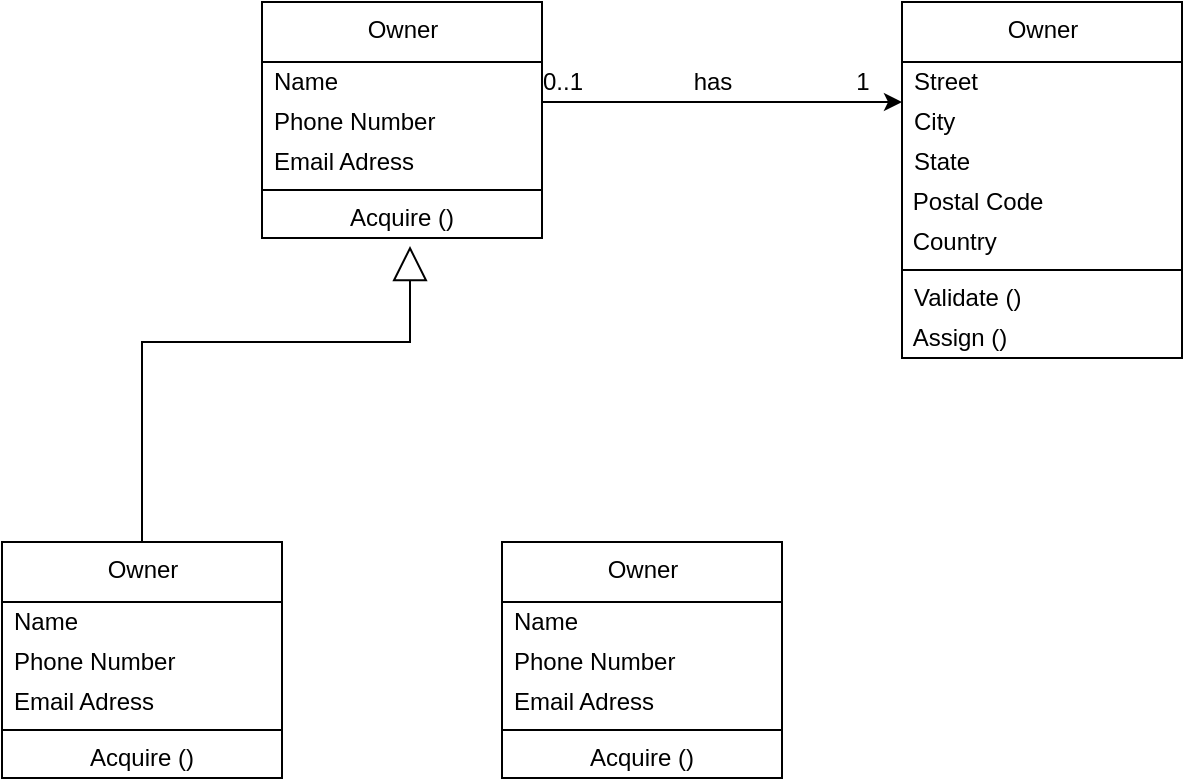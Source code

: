<mxfile version="15.2.7" type="github">
  <diagram id="Vz3pPBi_JEpqn8jML1L7" name="Page-1">
    <mxGraphModel dx="1422" dy="762" grid="1" gridSize="10" guides="1" tooltips="1" connect="1" arrows="1" fold="1" page="1" pageScale="1" pageWidth="850" pageHeight="1100" math="0" shadow="0">
      <root>
        <mxCell id="0" />
        <mxCell id="1" parent="0" />
        <mxCell id="0KGPB0pDorEHkufxvKzZ-71" value="" style="edgeStyle=orthogonalEdgeStyle;rounded=0;orthogonalLoop=1;jettySize=auto;html=1;" edge="1" parent="1" source="0KGPB0pDorEHkufxvKzZ-22" target="0KGPB0pDorEHkufxvKzZ-65">
          <mxGeometry relative="1" as="geometry">
            <Array as="points">
              <mxPoint x="450" y="290" />
              <mxPoint x="450" y="290" />
            </Array>
          </mxGeometry>
        </mxCell>
        <mxCell id="0KGPB0pDorEHkufxvKzZ-22" value="Owner&lt;br&gt;" style="swimlane;fontStyle=0;align=center;verticalAlign=top;childLayout=stackLayout;horizontal=1;startSize=30;horizontalStack=0;resizeParent=1;resizeParentMax=0;resizeLast=0;collapsible=0;marginBottom=0;html=1;" vertex="1" parent="1">
          <mxGeometry x="200" y="240" width="140" height="118" as="geometry" />
        </mxCell>
        <mxCell id="0KGPB0pDorEHkufxvKzZ-23" value="Name" style="text;html=1;strokeColor=none;fillColor=none;align=left;verticalAlign=middle;spacingLeft=4;spacingRight=4;overflow=hidden;rotatable=0;points=[[0,0.5],[1,0.5]];portConstraint=eastwest;perimeterSpacing=0;spacingTop=0;spacingBottom=0;" vertex="1" parent="0KGPB0pDorEHkufxvKzZ-22">
          <mxGeometry y="30" width="140" height="20" as="geometry" />
        </mxCell>
        <mxCell id="0KGPB0pDorEHkufxvKzZ-24" value="Phone Number" style="text;html=1;strokeColor=none;fillColor=none;align=left;verticalAlign=middle;spacingLeft=4;spacingRight=4;overflow=hidden;rotatable=0;points=[[0,0.5],[1,0.5]];portConstraint=eastwest;" vertex="1" parent="0KGPB0pDorEHkufxvKzZ-22">
          <mxGeometry y="50" width="140" height="20" as="geometry" />
        </mxCell>
        <mxCell id="0KGPB0pDorEHkufxvKzZ-25" value="&lt;font color=&quot;#000000&quot;&gt;Email Adress&lt;/font&gt;" style="text;html=1;strokeColor=none;fillColor=none;align=left;verticalAlign=middle;spacingLeft=4;spacingRight=4;overflow=hidden;rotatable=0;points=[[0,0.5],[1,0.5]];portConstraint=eastwest;fontColor=#808080;" vertex="1" parent="0KGPB0pDorEHkufxvKzZ-22">
          <mxGeometry y="70" width="140" height="20" as="geometry" />
        </mxCell>
        <mxCell id="0KGPB0pDorEHkufxvKzZ-27" value="" style="line;strokeWidth=1;fillColor=none;align=left;verticalAlign=middle;spacingTop=-1;spacingLeft=3;spacingRight=3;rotatable=0;labelPosition=right;points=[];portConstraint=eastwest;" vertex="1" parent="0KGPB0pDorEHkufxvKzZ-22">
          <mxGeometry y="90" width="140" height="8" as="geometry" />
        </mxCell>
        <mxCell id="0KGPB0pDorEHkufxvKzZ-28" value="Acquire ()" style="text;html=1;strokeColor=none;fillColor=none;align=center;verticalAlign=middle;spacingLeft=4;spacingRight=4;overflow=hidden;rotatable=0;points=[[0,0.5],[1,0.5]];portConstraint=eastwest;" vertex="1" parent="0KGPB0pDorEHkufxvKzZ-22">
          <mxGeometry y="98" width="140" height="20" as="geometry" />
        </mxCell>
        <mxCell id="0KGPB0pDorEHkufxvKzZ-65" value="Owner&lt;br&gt;" style="swimlane;fontStyle=0;align=center;verticalAlign=top;childLayout=stackLayout;horizontal=1;startSize=30;horizontalStack=0;resizeParent=1;resizeParentMax=0;resizeLast=0;collapsible=0;marginBottom=0;html=1;" vertex="1" parent="1">
          <mxGeometry x="520" y="240" width="140" height="178" as="geometry" />
        </mxCell>
        <mxCell id="0KGPB0pDorEHkufxvKzZ-66" value="Street" style="text;strokeColor=none;fillColor=none;align=left;verticalAlign=middle;spacingLeft=4;spacingRight=4;overflow=hidden;rotatable=0;points=[[0,0.5],[1,0.5]];portConstraint=eastwest;perimeterSpacing=0;spacingTop=0;spacingBottom=0;spacing=2;html=1;" vertex="1" parent="0KGPB0pDorEHkufxvKzZ-65">
          <mxGeometry y="30" width="140" height="20" as="geometry" />
        </mxCell>
        <mxCell id="0KGPB0pDorEHkufxvKzZ-67" value="City" style="text;html=1;strokeColor=none;fillColor=none;align=left;verticalAlign=middle;spacingLeft=4;spacingRight=4;overflow=hidden;rotatable=0;points=[[0,0.5],[1,0.5]];portConstraint=eastwest;" vertex="1" parent="0KGPB0pDorEHkufxvKzZ-65">
          <mxGeometry y="50" width="140" height="20" as="geometry" />
        </mxCell>
        <mxCell id="0KGPB0pDorEHkufxvKzZ-68" value="&lt;font color=&quot;#000000&quot;&gt;State&lt;/font&gt;" style="text;html=1;strokeColor=none;fillColor=none;align=left;verticalAlign=middle;spacingLeft=4;spacingRight=4;overflow=hidden;rotatable=0;points=[[0,0.5],[1,0.5]];portConstraint=eastwest;fontColor=#808080;" vertex="1" parent="0KGPB0pDorEHkufxvKzZ-65">
          <mxGeometry y="70" width="140" height="20" as="geometry" />
        </mxCell>
        <mxCell id="0KGPB0pDorEHkufxvKzZ-72" value="&amp;nbsp;Postal Code" style="text;html=1;align=left;verticalAlign=middle;resizable=0;points=[];autosize=1;strokeColor=none;fillColor=none;" vertex="1" parent="0KGPB0pDorEHkufxvKzZ-65">
          <mxGeometry y="90" width="140" height="20" as="geometry" />
        </mxCell>
        <mxCell id="0KGPB0pDorEHkufxvKzZ-74" value="&amp;nbsp;Country" style="text;html=1;align=left;verticalAlign=middle;resizable=0;points=[];autosize=1;strokeColor=none;fillColor=none;" vertex="1" parent="0KGPB0pDorEHkufxvKzZ-65">
          <mxGeometry y="110" width="140" height="20" as="geometry" />
        </mxCell>
        <mxCell id="0KGPB0pDorEHkufxvKzZ-69" value="" style="line;strokeWidth=1;fillColor=none;align=left;verticalAlign=middle;spacingTop=-1;spacingLeft=3;spacingRight=3;rotatable=0;labelPosition=right;points=[];portConstraint=eastwest;" vertex="1" parent="0KGPB0pDorEHkufxvKzZ-65">
          <mxGeometry y="130" width="140" height="8" as="geometry" />
        </mxCell>
        <mxCell id="0KGPB0pDorEHkufxvKzZ-70" value="Validate ()" style="text;html=1;strokeColor=none;fillColor=none;align=left;verticalAlign=middle;spacingLeft=4;spacingRight=4;overflow=hidden;rotatable=0;points=[[0,0.5],[1,0.5]];portConstraint=eastwest;" vertex="1" parent="0KGPB0pDorEHkufxvKzZ-65">
          <mxGeometry y="138" width="140" height="20" as="geometry" />
        </mxCell>
        <mxCell id="0KGPB0pDorEHkufxvKzZ-75" value="&amp;nbsp;Assign ()" style="text;html=1;align=left;verticalAlign=middle;resizable=0;points=[];autosize=1;strokeColor=none;fillColor=none;" vertex="1" parent="0KGPB0pDorEHkufxvKzZ-65">
          <mxGeometry y="158" width="140" height="20" as="geometry" />
        </mxCell>
        <mxCell id="0KGPB0pDorEHkufxvKzZ-76" value="has" style="text;html=1;align=center;verticalAlign=middle;resizable=0;points=[];autosize=1;strokeColor=none;fillColor=none;" vertex="1" parent="1">
          <mxGeometry x="410" y="270" width="30" height="20" as="geometry" />
        </mxCell>
        <mxCell id="0KGPB0pDorEHkufxvKzZ-77" value="1" style="text;html=1;align=center;verticalAlign=middle;resizable=0;points=[];autosize=1;strokeColor=none;fillColor=none;" vertex="1" parent="1">
          <mxGeometry x="490" y="270" width="20" height="20" as="geometry" />
        </mxCell>
        <mxCell id="0KGPB0pDorEHkufxvKzZ-78" value="0..1" style="text;html=1;align=center;verticalAlign=middle;resizable=0;points=[];autosize=1;strokeColor=none;fillColor=none;" vertex="1" parent="1">
          <mxGeometry x="330" y="270" width="40" height="20" as="geometry" />
        </mxCell>
        <mxCell id="0KGPB0pDorEHkufxvKzZ-100" style="edgeStyle=orthogonalEdgeStyle;rounded=0;orthogonalLoop=1;jettySize=auto;html=1;exitX=0.5;exitY=0;exitDx=0;exitDy=0;endArrow=block;endFill=0;strokeWidth=1;endSize=15;" edge="1" parent="1" source="0KGPB0pDorEHkufxvKzZ-93">
          <mxGeometry relative="1" as="geometry">
            <mxPoint x="274" y="362" as="targetPoint" />
            <Array as="points">
              <mxPoint x="140" y="410" />
              <mxPoint x="274" y="410" />
            </Array>
          </mxGeometry>
        </mxCell>
        <mxCell id="0KGPB0pDorEHkufxvKzZ-93" value="Owner&lt;br&gt;" style="swimlane;fontStyle=0;align=center;verticalAlign=top;childLayout=stackLayout;horizontal=1;startSize=30;horizontalStack=0;resizeParent=1;resizeParentMax=0;resizeLast=0;collapsible=0;marginBottom=0;html=1;" vertex="1" parent="1">
          <mxGeometry x="70" y="510" width="140" height="118" as="geometry" />
        </mxCell>
        <mxCell id="0KGPB0pDorEHkufxvKzZ-94" value="Name" style="text;html=1;strokeColor=none;fillColor=none;align=left;verticalAlign=middle;spacingLeft=4;spacingRight=4;overflow=hidden;rotatable=0;points=[[0,0.5],[1,0.5]];portConstraint=eastwest;perimeterSpacing=0;spacingTop=0;spacingBottom=0;" vertex="1" parent="0KGPB0pDorEHkufxvKzZ-93">
          <mxGeometry y="30" width="140" height="20" as="geometry" />
        </mxCell>
        <mxCell id="0KGPB0pDorEHkufxvKzZ-95" value="Phone Number" style="text;html=1;strokeColor=none;fillColor=none;align=left;verticalAlign=middle;spacingLeft=4;spacingRight=4;overflow=hidden;rotatable=0;points=[[0,0.5],[1,0.5]];portConstraint=eastwest;" vertex="1" parent="0KGPB0pDorEHkufxvKzZ-93">
          <mxGeometry y="50" width="140" height="20" as="geometry" />
        </mxCell>
        <mxCell id="0KGPB0pDorEHkufxvKzZ-96" value="&lt;font color=&quot;#000000&quot;&gt;Email Adress&lt;/font&gt;" style="text;html=1;strokeColor=none;fillColor=none;align=left;verticalAlign=middle;spacingLeft=4;spacingRight=4;overflow=hidden;rotatable=0;points=[[0,0.5],[1,0.5]];portConstraint=eastwest;fontColor=#808080;" vertex="1" parent="0KGPB0pDorEHkufxvKzZ-93">
          <mxGeometry y="70" width="140" height="20" as="geometry" />
        </mxCell>
        <mxCell id="0KGPB0pDorEHkufxvKzZ-97" value="" style="line;strokeWidth=1;fillColor=none;align=left;verticalAlign=middle;spacingTop=-1;spacingLeft=3;spacingRight=3;rotatable=0;labelPosition=right;points=[];portConstraint=eastwest;" vertex="1" parent="0KGPB0pDorEHkufxvKzZ-93">
          <mxGeometry y="90" width="140" height="8" as="geometry" />
        </mxCell>
        <mxCell id="0KGPB0pDorEHkufxvKzZ-98" value="Acquire ()" style="text;html=1;strokeColor=none;fillColor=none;align=center;verticalAlign=middle;spacingLeft=4;spacingRight=4;overflow=hidden;rotatable=0;points=[[0,0.5],[1,0.5]];portConstraint=eastwest;" vertex="1" parent="0KGPB0pDorEHkufxvKzZ-93">
          <mxGeometry y="98" width="140" height="20" as="geometry" />
        </mxCell>
        <mxCell id="0KGPB0pDorEHkufxvKzZ-103" value="Owner&lt;br&gt;" style="swimlane;fontStyle=0;align=center;verticalAlign=top;childLayout=stackLayout;horizontal=1;startSize=30;horizontalStack=0;resizeParent=1;resizeParentMax=0;resizeLast=0;collapsible=0;marginBottom=0;html=1;" vertex="1" parent="1">
          <mxGeometry x="320" y="510" width="140" height="118" as="geometry" />
        </mxCell>
        <mxCell id="0KGPB0pDorEHkufxvKzZ-104" value="Name" style="text;html=1;strokeColor=none;fillColor=none;align=left;verticalAlign=middle;spacingLeft=4;spacingRight=4;overflow=hidden;rotatable=0;points=[[0,0.5],[1,0.5]];portConstraint=eastwest;perimeterSpacing=0;spacingTop=0;spacingBottom=0;" vertex="1" parent="0KGPB0pDorEHkufxvKzZ-103">
          <mxGeometry y="30" width="140" height="20" as="geometry" />
        </mxCell>
        <mxCell id="0KGPB0pDorEHkufxvKzZ-105" value="Phone Number" style="text;html=1;strokeColor=none;fillColor=none;align=left;verticalAlign=middle;spacingLeft=4;spacingRight=4;overflow=hidden;rotatable=0;points=[[0,0.5],[1,0.5]];portConstraint=eastwest;" vertex="1" parent="0KGPB0pDorEHkufxvKzZ-103">
          <mxGeometry y="50" width="140" height="20" as="geometry" />
        </mxCell>
        <mxCell id="0KGPB0pDorEHkufxvKzZ-106" value="&lt;font color=&quot;#000000&quot;&gt;Email Adress&lt;/font&gt;" style="text;html=1;strokeColor=none;fillColor=none;align=left;verticalAlign=middle;spacingLeft=4;spacingRight=4;overflow=hidden;rotatable=0;points=[[0,0.5],[1,0.5]];portConstraint=eastwest;fontColor=#808080;" vertex="1" parent="0KGPB0pDorEHkufxvKzZ-103">
          <mxGeometry y="70" width="140" height="20" as="geometry" />
        </mxCell>
        <mxCell id="0KGPB0pDorEHkufxvKzZ-107" value="" style="line;strokeWidth=1;fillColor=none;align=left;verticalAlign=middle;spacingTop=-1;spacingLeft=3;spacingRight=3;rotatable=0;labelPosition=right;points=[];portConstraint=eastwest;" vertex="1" parent="0KGPB0pDorEHkufxvKzZ-103">
          <mxGeometry y="90" width="140" height="8" as="geometry" />
        </mxCell>
        <mxCell id="0KGPB0pDorEHkufxvKzZ-108" value="Acquire ()" style="text;html=1;strokeColor=none;fillColor=none;align=center;verticalAlign=middle;spacingLeft=4;spacingRight=4;overflow=hidden;rotatable=0;points=[[0,0.5],[1,0.5]];portConstraint=eastwest;" vertex="1" parent="0KGPB0pDorEHkufxvKzZ-103">
          <mxGeometry y="98" width="140" height="20" as="geometry" />
        </mxCell>
      </root>
    </mxGraphModel>
  </diagram>
</mxfile>
